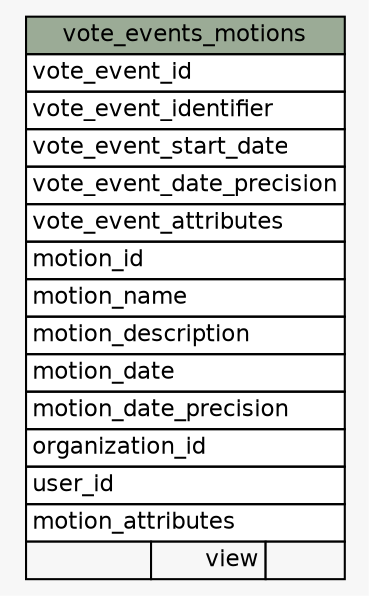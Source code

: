 // dot 2.36.0 on Linux 3.13.0-91-generic
// SchemaSpy rev 590
digraph "vote_events_motions" {
  graph [
    rankdir="RL"
    bgcolor="#f7f7f7"
    nodesep="0.18"
    ranksep="0.46"
    fontname="Helvetica"
    fontsize="11"
  ];
  node [
    fontname="Helvetica"
    fontsize="11"
    shape="plaintext"
  ];
  edge [
    arrowsize="0.8"
  ];
  "vote_events_motions" [
    label=<
    <TABLE BORDER="0" CELLBORDER="1" CELLSPACING="0" BGCOLOR="#ffffff">
      <TR><TD COLSPAN="3" BGCOLOR="#9bab96" ALIGN="CENTER">vote_events_motions</TD></TR>
      <TR><TD PORT="vote_event_id" COLSPAN="3" ALIGN="LEFT">vote_event_id</TD></TR>
      <TR><TD PORT="vote_event_identifier" COLSPAN="3" ALIGN="LEFT">vote_event_identifier</TD></TR>
      <TR><TD PORT="vote_event_start_date" COLSPAN="3" ALIGN="LEFT">vote_event_start_date</TD></TR>
      <TR><TD PORT="vote_event_date_precision" COLSPAN="3" ALIGN="LEFT">vote_event_date_precision</TD></TR>
      <TR><TD PORT="vote_event_attributes" COLSPAN="3" ALIGN="LEFT">vote_event_attributes</TD></TR>
      <TR><TD PORT="motion_id" COLSPAN="3" ALIGN="LEFT">motion_id</TD></TR>
      <TR><TD PORT="motion_name" COLSPAN="3" ALIGN="LEFT">motion_name</TD></TR>
      <TR><TD PORT="motion_description" COLSPAN="3" ALIGN="LEFT">motion_description</TD></TR>
      <TR><TD PORT="motion_date" COLSPAN="3" ALIGN="LEFT">motion_date</TD></TR>
      <TR><TD PORT="motion_date_precision" COLSPAN="3" ALIGN="LEFT">motion_date_precision</TD></TR>
      <TR><TD PORT="organization_id" COLSPAN="3" ALIGN="LEFT">organization_id</TD></TR>
      <TR><TD PORT="user_id" COLSPAN="3" ALIGN="LEFT">user_id</TD></TR>
      <TR><TD PORT="motion_attributes" COLSPAN="3" ALIGN="LEFT">motion_attributes</TD></TR>
      <TR><TD ALIGN="LEFT" BGCOLOR="#f7f7f7">  </TD><TD ALIGN="RIGHT" BGCOLOR="#f7f7f7">view</TD><TD ALIGN="RIGHT" BGCOLOR="#f7f7f7">  </TD></TR>
    </TABLE>>
    URL="tables/vote_events_motions.html"
    tooltip="vote_events_motions"
  ];
}

